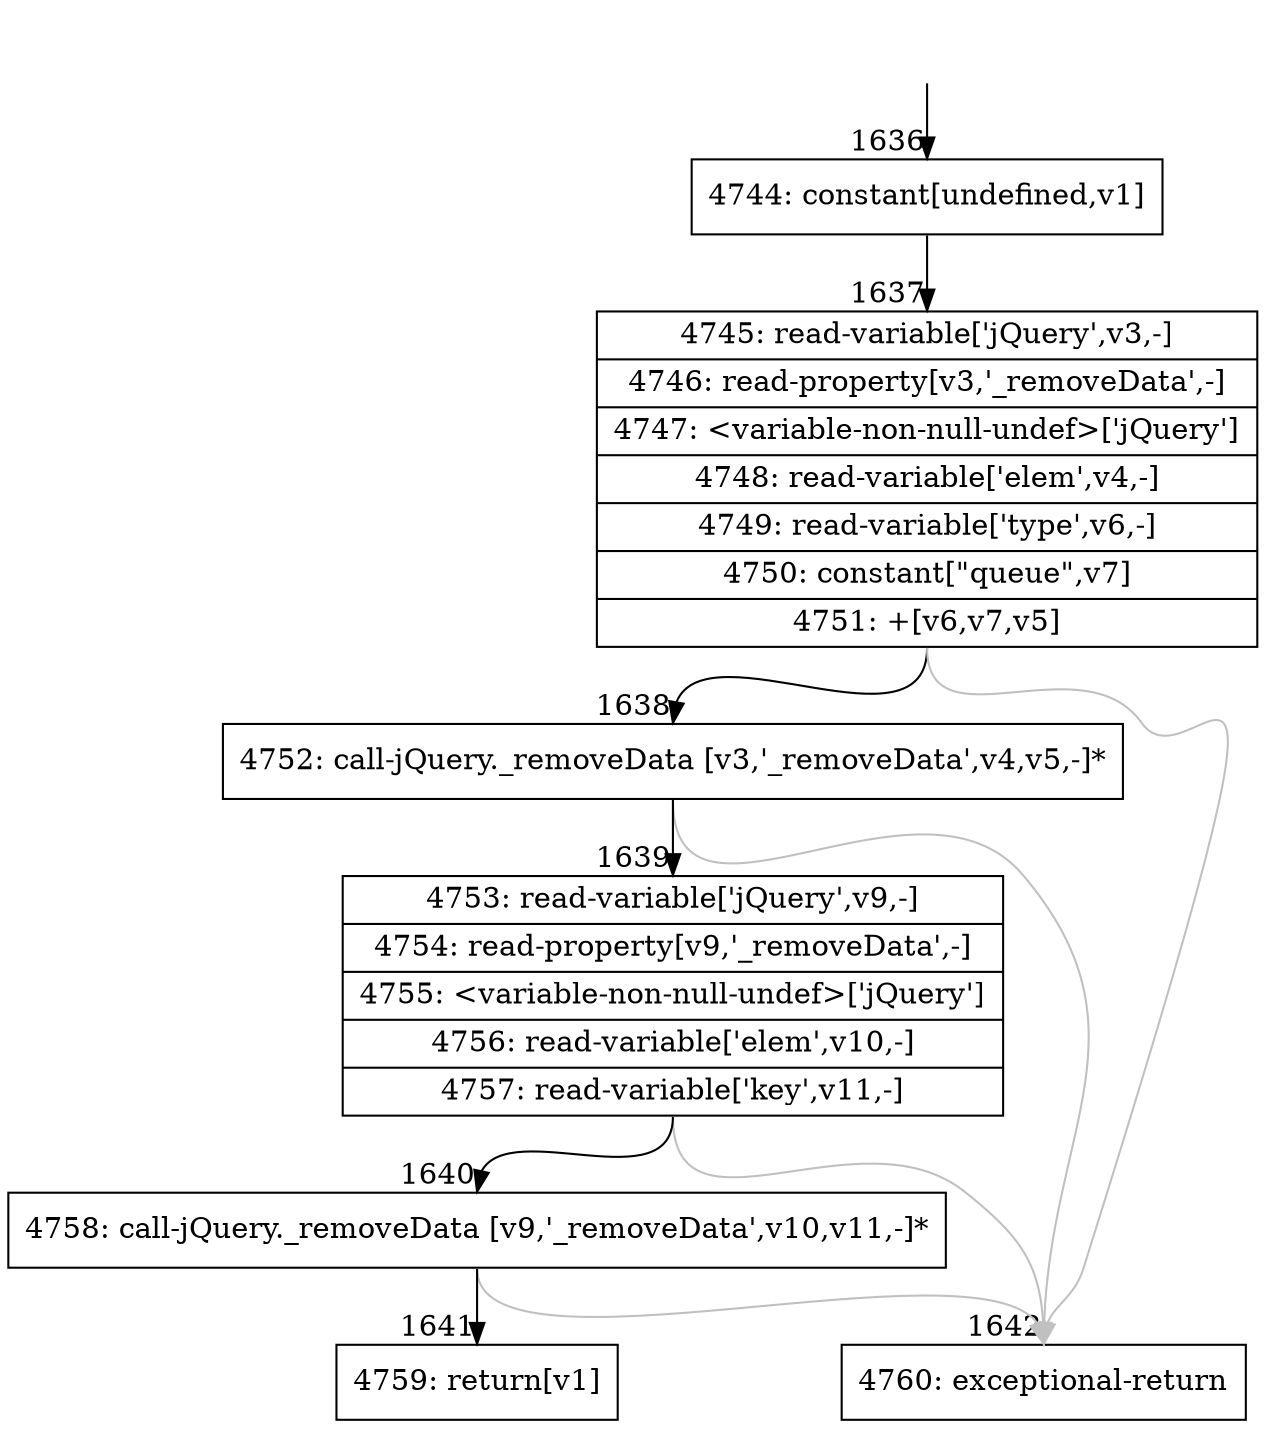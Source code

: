 digraph {
rankdir="TD"
BB_entry112[shape=none,label=""];
BB_entry112 -> BB1636 [tailport=s, headport=n, headlabel="    1636"]
BB1636 [shape=record label="{4744: constant[undefined,v1]}" ] 
BB1636 -> BB1637 [tailport=s, headport=n, headlabel="      1637"]
BB1637 [shape=record label="{4745: read-variable['jQuery',v3,-]|4746: read-property[v3,'_removeData',-]|4747: \<variable-non-null-undef\>['jQuery']|4748: read-variable['elem',v4,-]|4749: read-variable['type',v6,-]|4750: constant[\"queue\",v7]|4751: +[v6,v7,v5]}" ] 
BB1637 -> BB1638 [tailport=s, headport=n, headlabel="      1638"]
BB1637 -> BB1642 [tailport=s, headport=n, color=gray, headlabel="      1642"]
BB1638 [shape=record label="{4752: call-jQuery._removeData [v3,'_removeData',v4,v5,-]*}" ] 
BB1638 -> BB1639 [tailport=s, headport=n, headlabel="      1639"]
BB1638 -> BB1642 [tailport=s, headport=n, color=gray]
BB1639 [shape=record label="{4753: read-variable['jQuery',v9,-]|4754: read-property[v9,'_removeData',-]|4755: \<variable-non-null-undef\>['jQuery']|4756: read-variable['elem',v10,-]|4757: read-variable['key',v11,-]}" ] 
BB1639 -> BB1640 [tailport=s, headport=n, headlabel="      1640"]
BB1639 -> BB1642 [tailport=s, headport=n, color=gray]
BB1640 [shape=record label="{4758: call-jQuery._removeData [v9,'_removeData',v10,v11,-]*}" ] 
BB1640 -> BB1641 [tailport=s, headport=n, headlabel="      1641"]
BB1640 -> BB1642 [tailport=s, headport=n, color=gray]
BB1641 [shape=record label="{4759: return[v1]}" ] 
BB1642 [shape=record label="{4760: exceptional-return}" ] 
}
